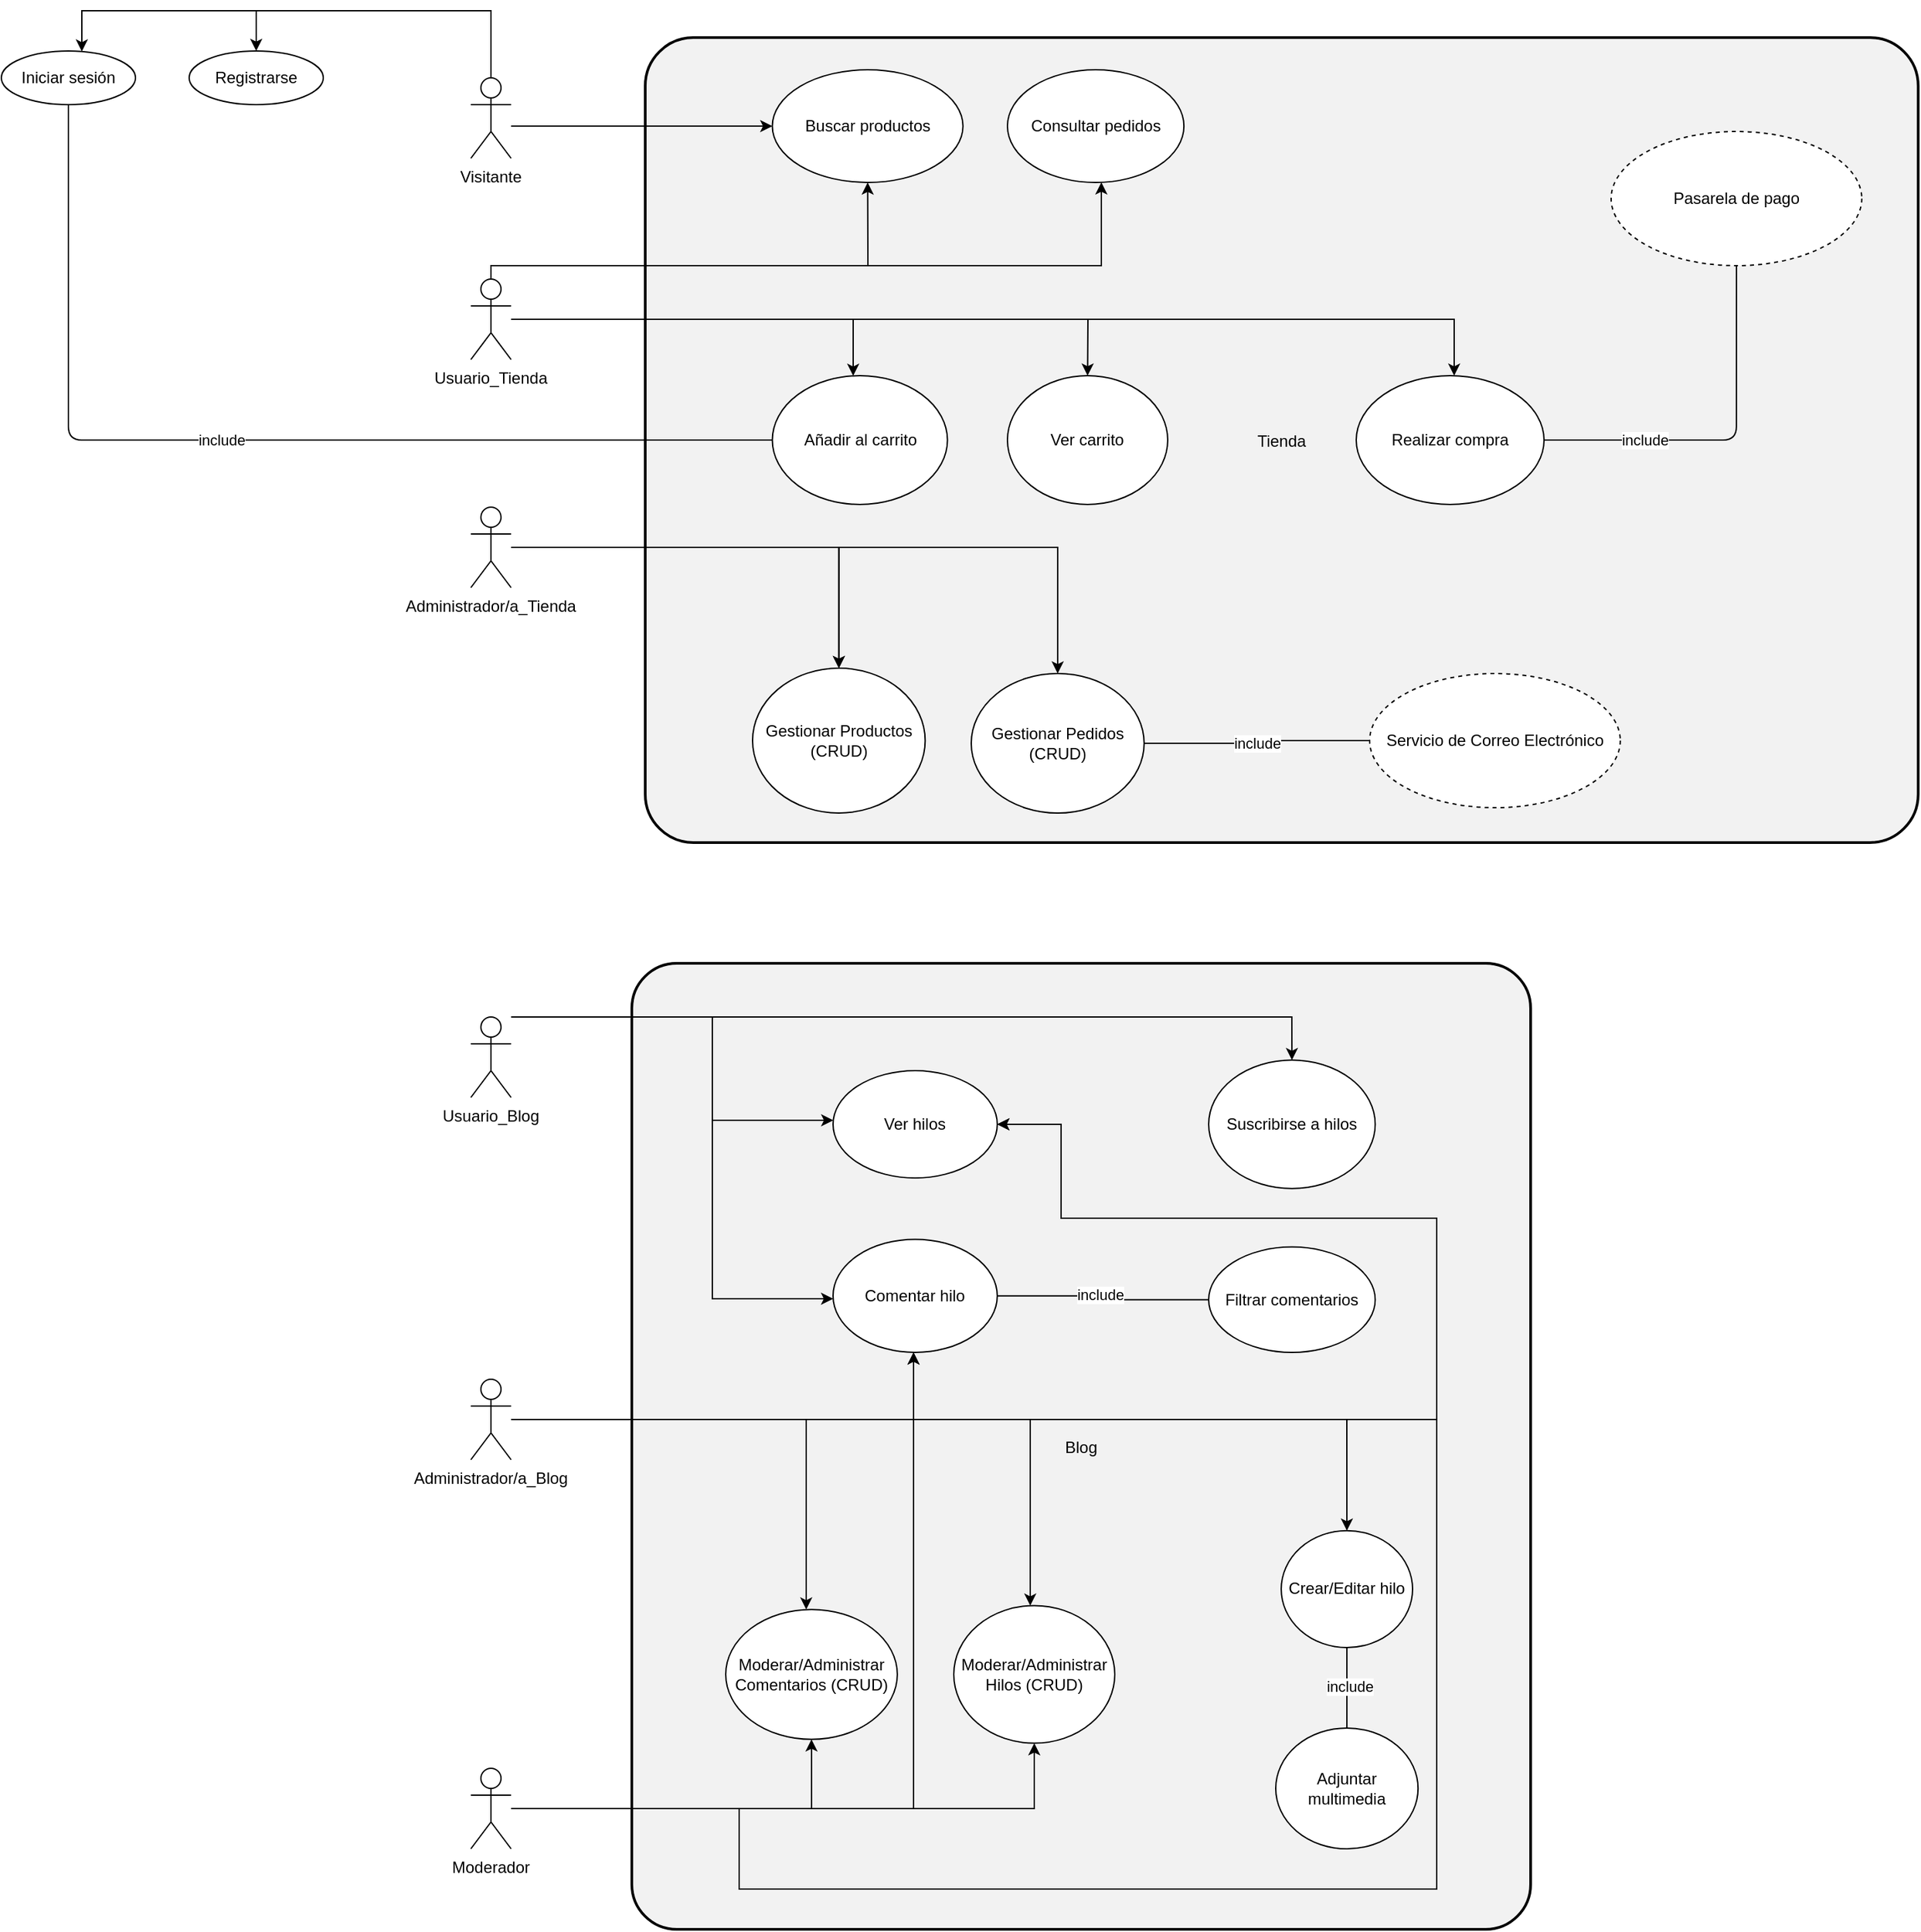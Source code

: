 <mxfile version="26.2.13">
  <diagram name="Diagrama de Casos de Uso" id="DjnuiK8PyyJzFfoakw95">
    <mxGraphModel dx="2567" dy="2061" grid="1" gridSize="10" guides="1" tooltips="1" connect="1" arrows="1" fold="1" page="1" pageScale="1" pageWidth="827" pageHeight="1169" math="0" shadow="0">
      <root>
        <mxCell id="0" />
        <mxCell id="1" parent="0" />
        <mxCell id="ZHeTGY5Y9q0UBsN3ZSBc-150" value="Visitante" style="shape=umlActor;verticalLabelPosition=bottom;verticalAlign=top;" vertex="1" parent="1">
          <mxGeometry x="40" y="-10" width="30" height="60" as="geometry" />
        </mxCell>
        <mxCell id="ZHeTGY5Y9q0UBsN3ZSBc-151" value="Usuario_Tienda" style="shape=umlActor;verticalLabelPosition=bottom;verticalAlign=top;" vertex="1" parent="1">
          <mxGeometry x="40" y="140" width="30" height="60" as="geometry" />
        </mxCell>
        <mxCell id="ZHeTGY5Y9q0UBsN3ZSBc-152" value="Moderador" style="shape=umlActor;verticalLabelPosition=bottom;verticalAlign=top;" vertex="1" parent="1">
          <mxGeometry x="40" y="1250" width="30" height="60" as="geometry" />
        </mxCell>
        <mxCell id="ZHeTGY5Y9q0UBsN3ZSBc-153" value="Administrador/a_Tienda" style="shape=umlActor;verticalLabelPosition=bottom;verticalAlign=top;" vertex="1" parent="1">
          <mxGeometry x="40" y="310" width="30" height="60" as="geometry" />
        </mxCell>
        <mxCell id="ZHeTGY5Y9q0UBsN3ZSBc-155" value="Registrarse" style="ellipse;whiteSpace=wrap;html=1;" vertex="1" parent="1">
          <mxGeometry x="-170" y="-30" width="100" height="40" as="geometry" />
        </mxCell>
        <mxCell id="ZHeTGY5Y9q0UBsN3ZSBc-156" value="Iniciar sesión" style="ellipse;whiteSpace=wrap;html=1;" vertex="1" parent="1">
          <mxGeometry x="-310" y="-30" width="100" height="40" as="geometry" />
        </mxCell>
        <mxCell id="ZHeTGY5Y9q0UBsN3ZSBc-157" value="Tienda" style="rounded=1;strokeWidth=2;fillColor=#f2f2f2;arcSize=6;" vertex="1" parent="1">
          <mxGeometry x="170" y="-40" width="948.89" height="600" as="geometry" />
        </mxCell>
        <mxCell id="ZHeTGY5Y9q0UBsN3ZSBc-158" value="Buscar productos" style="ellipse;whiteSpace=wrap;html=1;" vertex="1" parent="ZHeTGY5Y9q0UBsN3ZSBc-157">
          <mxGeometry x="94.737" y="24" width="142.105" height="84" as="geometry" />
        </mxCell>
        <mxCell id="ZHeTGY5Y9q0UBsN3ZSBc-159" value="Añadir al carrito" style="ellipse;whiteSpace=wrap;html=1;" vertex="1" parent="ZHeTGY5Y9q0UBsN3ZSBc-157">
          <mxGeometry x="94.74" y="252" width="130.53" height="96" as="geometry" />
        </mxCell>
        <mxCell id="ZHeTGY5Y9q0UBsN3ZSBc-160" value="Ver carrito" style="ellipse;whiteSpace=wrap;html=1;" vertex="1" parent="ZHeTGY5Y9q0UBsN3ZSBc-157">
          <mxGeometry x="270" y="252" width="119.47" height="96" as="geometry" />
        </mxCell>
        <mxCell id="ZHeTGY5Y9q0UBsN3ZSBc-161" value="Realizar compra" style="ellipse;whiteSpace=wrap;html=1;" vertex="1" parent="ZHeTGY5Y9q0UBsN3ZSBc-157">
          <mxGeometry x="530" y="252" width="140" height="96" as="geometry" />
        </mxCell>
        <mxCell id="ZHeTGY5Y9q0UBsN3ZSBc-162" value="Consultar pedidos" style="ellipse;whiteSpace=wrap;html=1;" vertex="1" parent="ZHeTGY5Y9q0UBsN3ZSBc-157">
          <mxGeometry x="270" y="24" width="131.57" height="84" as="geometry" />
        </mxCell>
        <mxCell id="ZHeTGY5Y9q0UBsN3ZSBc-163" value="Gestionar Productos (CRUD)" style="ellipse;whiteSpace=wrap;html=1;" vertex="1" parent="ZHeTGY5Y9q0UBsN3ZSBc-157">
          <mxGeometry x="80" y="470" width="128.68" height="108" as="geometry" />
        </mxCell>
        <mxCell id="ZHeTGY5Y9q0UBsN3ZSBc-165" value="Pasarela de pago" style="ellipse;dashed=1;whiteSpace=wrap;html=1;" vertex="1" parent="ZHeTGY5Y9q0UBsN3ZSBc-157">
          <mxGeometry x="720.002" y="70.0" width="186.842" height="100" as="geometry" />
        </mxCell>
        <mxCell id="ZHeTGY5Y9q0UBsN3ZSBc-166" value="Servicio de Correo Electrónico" style="ellipse;dashed=1;whiteSpace=wrap;html=1;" vertex="1" parent="ZHeTGY5Y9q0UBsN3ZSBc-157">
          <mxGeometry x="540.002" y="474.0" width="186.842" height="100" as="geometry" />
        </mxCell>
        <mxCell id="ZHeTGY5Y9q0UBsN3ZSBc-164" value="Gestionar Pedidos (CRUD)" style="ellipse;whiteSpace=wrap;html=1;" vertex="1" parent="ZHeTGY5Y9q0UBsN3ZSBc-157">
          <mxGeometry x="243" y="473.994" width="128.89" height="104.004" as="geometry" />
        </mxCell>
        <mxCell id="ZHeTGY5Y9q0UBsN3ZSBc-198" value="include" style="edgeStyle=orthogonalEdgeStyle;jettySize=auto;html=1;endArrow=none;startArrow=none;edgeLabelBackground=1;" edge="1" parent="ZHeTGY5Y9q0UBsN3ZSBc-157" source="ZHeTGY5Y9q0UBsN3ZSBc-164" target="ZHeTGY5Y9q0UBsN3ZSBc-166">
          <mxGeometry x="-0.012" relative="1" as="geometry">
            <mxPoint as="offset" />
          </mxGeometry>
        </mxCell>
        <mxCell id="ZHeTGY5Y9q0UBsN3ZSBc-167" value="Blog" style="rounded=1;strokeWidth=2;fillColor=#f2f2f2;arcSize=5;" vertex="1" parent="1">
          <mxGeometry x="160" y="650" width="670" height="720" as="geometry" />
        </mxCell>
        <mxCell id="ZHeTGY5Y9q0UBsN3ZSBc-168" value="Ver hilos" style="ellipse;whiteSpace=wrap;html=1;" vertex="1" parent="ZHeTGY5Y9q0UBsN3ZSBc-167">
          <mxGeometry x="150.002" y="79.99" width="122.412" height="80" as="geometry" />
        </mxCell>
        <mxCell id="ZHeTGY5Y9q0UBsN3ZSBc-169" value="Suscribirse a hilos" style="ellipse;whiteSpace=wrap;html=1;" vertex="1" parent="ZHeTGY5Y9q0UBsN3ZSBc-167">
          <mxGeometry x="430.003" y="72.14" width="124.15" height="95.71" as="geometry" />
        </mxCell>
        <mxCell id="ZHeTGY5Y9q0UBsN3ZSBc-171" value="Filtrar comentarios" style="ellipse;whiteSpace=wrap;html=1;" vertex="1" parent="ZHeTGY5Y9q0UBsN3ZSBc-167">
          <mxGeometry x="430.003" y="211.43" width="124.15" height="78.57" as="geometry" />
        </mxCell>
        <mxCell id="ZHeTGY5Y9q0UBsN3ZSBc-172" value="Crear/Editar hilo" style="ellipse;whiteSpace=wrap;html=1;" vertex="1" parent="ZHeTGY5Y9q0UBsN3ZSBc-167">
          <mxGeometry x="484.08" y="422.86" width="97.93" height="87.14" as="geometry" />
        </mxCell>
        <mxCell id="ZHeTGY5Y9q0UBsN3ZSBc-173" value="Adjuntar multimedia" style="ellipse;whiteSpace=wrap;html=1;" vertex="1" parent="ZHeTGY5Y9q0UBsN3ZSBc-167">
          <mxGeometry x="480" y="570" width="106.09" height="90" as="geometry" />
        </mxCell>
        <mxCell id="ZHeTGY5Y9q0UBsN3ZSBc-174" value="Moderar/Administrar Comentarios (CRUD)" style="ellipse;whiteSpace=wrap;html=1;" vertex="1" parent="ZHeTGY5Y9q0UBsN3ZSBc-167">
          <mxGeometry x="70" y="481.57" width="127.9" height="96.86" as="geometry" />
        </mxCell>
        <mxCell id="ZHeTGY5Y9q0UBsN3ZSBc-170" value="Comentar hilo" style="ellipse;whiteSpace=wrap;html=1;" vertex="1" parent="ZHeTGY5Y9q0UBsN3ZSBc-167">
          <mxGeometry x="150" y="205.71" width="122.41" height="84.29" as="geometry" />
        </mxCell>
        <mxCell id="ZHeTGY5Y9q0UBsN3ZSBc-199" value="include" style="edgeStyle=orthogonalEdgeStyle;jettySize=auto;html=1;endArrow=none;startArrow=none;edgeLabelBackground=1;" edge="1" parent="ZHeTGY5Y9q0UBsN3ZSBc-167" source="ZHeTGY5Y9q0UBsN3ZSBc-170" target="ZHeTGY5Y9q0UBsN3ZSBc-171">
          <mxGeometry x="-0.038" y="1" relative="1" as="geometry">
            <mxPoint as="offset" />
          </mxGeometry>
        </mxCell>
        <mxCell id="ZHeTGY5Y9q0UBsN3ZSBc-175" value="Moderar/Administrar Hilos (CRUD)" style="ellipse;whiteSpace=wrap;html=1;" vertex="1" parent="ZHeTGY5Y9q0UBsN3ZSBc-167">
          <mxGeometry x="240" y="478.71" width="120" height="102.57" as="geometry" />
        </mxCell>
        <mxCell id="ZHeTGY5Y9q0UBsN3ZSBc-176" style="edgeStyle=orthogonalEdgeStyle;rounded=0;html=1;" edge="1" parent="1" source="ZHeTGY5Y9q0UBsN3ZSBc-150" target="ZHeTGY5Y9q0UBsN3ZSBc-158">
          <mxGeometry relative="1" as="geometry">
            <Array as="points">
              <mxPoint x="170" y="26" />
              <mxPoint x="170" y="26" />
            </Array>
          </mxGeometry>
        </mxCell>
        <mxCell id="ZHeTGY5Y9q0UBsN3ZSBc-177" style="edgeStyle=orthogonalEdgeStyle;rounded=0;html=1;" edge="1" parent="1" source="ZHeTGY5Y9q0UBsN3ZSBc-150" target="ZHeTGY5Y9q0UBsN3ZSBc-155">
          <mxGeometry relative="1" as="geometry">
            <Array as="points">
              <mxPoint x="55" y="-60" />
              <mxPoint x="-120" y="-60" />
            </Array>
          </mxGeometry>
        </mxCell>
        <mxCell id="ZHeTGY5Y9q0UBsN3ZSBc-178" style="edgeStyle=orthogonalEdgeStyle;rounded=0;html=1;" edge="1" parent="1" source="ZHeTGY5Y9q0UBsN3ZSBc-150" target="ZHeTGY5Y9q0UBsN3ZSBc-156">
          <mxGeometry relative="1" as="geometry">
            <Array as="points">
              <mxPoint x="55" y="-60" />
              <mxPoint x="-250" y="-60" />
            </Array>
          </mxGeometry>
        </mxCell>
        <mxCell id="ZHeTGY5Y9q0UBsN3ZSBc-179" style="edgeStyle=orthogonalEdgeStyle;rounded=0;html=1;" edge="1" parent="1" source="ZHeTGY5Y9q0UBsN3ZSBc-151" target="ZHeTGY5Y9q0UBsN3ZSBc-158">
          <mxGeometry relative="1" as="geometry">
            <Array as="points">
              <mxPoint x="55" y="130" />
              <mxPoint x="336" y="130" />
            </Array>
          </mxGeometry>
        </mxCell>
        <mxCell id="ZHeTGY5Y9q0UBsN3ZSBc-180" style="edgeStyle=orthogonalEdgeStyle;rounded=0;html=1;" edge="1" parent="1" source="ZHeTGY5Y9q0UBsN3ZSBc-151" target="ZHeTGY5Y9q0UBsN3ZSBc-159">
          <mxGeometry relative="1" as="geometry">
            <Array as="points">
              <mxPoint x="325" y="170" />
            </Array>
          </mxGeometry>
        </mxCell>
        <mxCell id="ZHeTGY5Y9q0UBsN3ZSBc-181" style="edgeStyle=orthogonalEdgeStyle;rounded=0;html=1;" edge="1" parent="1" source="ZHeTGY5Y9q0UBsN3ZSBc-151" target="ZHeTGY5Y9q0UBsN3ZSBc-160">
          <mxGeometry relative="1" as="geometry">
            <Array as="points">
              <mxPoint x="500" y="170" />
            </Array>
          </mxGeometry>
        </mxCell>
        <mxCell id="ZHeTGY5Y9q0UBsN3ZSBc-182" style="edgeStyle=orthogonalEdgeStyle;rounded=0;html=1;" edge="1" parent="1" source="ZHeTGY5Y9q0UBsN3ZSBc-151" target="ZHeTGY5Y9q0UBsN3ZSBc-161">
          <mxGeometry relative="1" as="geometry">
            <Array as="points">
              <mxPoint x="773" y="170" />
            </Array>
          </mxGeometry>
        </mxCell>
        <mxCell id="ZHeTGY5Y9q0UBsN3ZSBc-183" style="edgeStyle=orthogonalEdgeStyle;rounded=0;html=1;" edge="1" parent="1" source="ZHeTGY5Y9q0UBsN3ZSBc-151" target="ZHeTGY5Y9q0UBsN3ZSBc-162">
          <mxGeometry relative="1" as="geometry">
            <Array as="points">
              <mxPoint x="55" y="130" />
              <mxPoint x="510" y="130" />
            </Array>
          </mxGeometry>
        </mxCell>
        <mxCell id="ZHeTGY5Y9q0UBsN3ZSBc-184" style="edgeStyle=orthogonalEdgeStyle;rounded=0;html=1;" edge="1" parent="1" source="ZHeTGY5Y9q0UBsN3ZSBc-204" target="ZHeTGY5Y9q0UBsN3ZSBc-168">
          <mxGeometry relative="1" as="geometry">
            <mxPoint x="110" y="570" as="sourcePoint" />
            <Array as="points">
              <mxPoint x="220" y="690" />
              <mxPoint x="220" y="767" />
            </Array>
          </mxGeometry>
        </mxCell>
        <mxCell id="ZHeTGY5Y9q0UBsN3ZSBc-185" style="edgeStyle=orthogonalEdgeStyle;rounded=0;html=1;" edge="1" parent="1" source="ZHeTGY5Y9q0UBsN3ZSBc-204" target="ZHeTGY5Y9q0UBsN3ZSBc-169">
          <mxGeometry relative="1" as="geometry">
            <Array as="points">
              <mxPoint x="652" y="690" />
            </Array>
          </mxGeometry>
        </mxCell>
        <mxCell id="ZHeTGY5Y9q0UBsN3ZSBc-187" style="edgeStyle=orthogonalEdgeStyle;rounded=0;html=1;" edge="1" parent="1" source="ZHeTGY5Y9q0UBsN3ZSBc-152" target="ZHeTGY5Y9q0UBsN3ZSBc-174">
          <mxGeometry relative="1" as="geometry" />
        </mxCell>
        <mxCell id="ZHeTGY5Y9q0UBsN3ZSBc-188" style="edgeStyle=orthogonalEdgeStyle;rounded=0;html=1;" edge="1" parent="1" source="ZHeTGY5Y9q0UBsN3ZSBc-153" target="ZHeTGY5Y9q0UBsN3ZSBc-163">
          <mxGeometry relative="1" as="geometry" />
        </mxCell>
        <mxCell id="ZHeTGY5Y9q0UBsN3ZSBc-189" style="edgeStyle=orthogonalEdgeStyle;rounded=0;html=1;" edge="1" parent="1" source="ZHeTGY5Y9q0UBsN3ZSBc-153" target="ZHeTGY5Y9q0UBsN3ZSBc-164">
          <mxGeometry relative="1" as="geometry" />
        </mxCell>
        <mxCell id="ZHeTGY5Y9q0UBsN3ZSBc-192" style="edgeStyle=orthogonalEdgeStyle;rounded=0;html=1;" edge="1" parent="1" source="ZHeTGY5Y9q0UBsN3ZSBc-153" target="ZHeTGY5Y9q0UBsN3ZSBc-163">
          <mxGeometry relative="1" as="geometry">
            <mxPoint x="540" y="569.5" as="sourcePoint" />
            <mxPoint x="1065.778" y="111.5" as="targetPoint" />
          </mxGeometry>
        </mxCell>
        <mxCell id="ZHeTGY5Y9q0UBsN3ZSBc-196" value="include" style="edgeStyle=orthogonalEdgeStyle;jettySize=auto;html=1;endArrow=none;startArrow=none;edgeLabelBackground=1;" edge="1" parent="1" source="ZHeTGY5Y9q0UBsN3ZSBc-159" target="ZHeTGY5Y9q0UBsN3ZSBc-156">
          <mxGeometry x="0.06" relative="1" as="geometry">
            <mxPoint as="offset" />
            <Array as="points">
              <mxPoint x="-260" y="260" />
            </Array>
          </mxGeometry>
        </mxCell>
        <mxCell id="ZHeTGY5Y9q0UBsN3ZSBc-197" value="include" style="edgeStyle=orthogonalEdgeStyle;jettySize=auto;html=1;endArrow=none;startArrow=none;edgeLabelBackground=1;" edge="1" parent="1" source="ZHeTGY5Y9q0UBsN3ZSBc-161" target="ZHeTGY5Y9q0UBsN3ZSBc-165">
          <mxGeometry x="-0.451" relative="1" as="geometry">
            <mxPoint as="offset" />
          </mxGeometry>
        </mxCell>
        <mxCell id="ZHeTGY5Y9q0UBsN3ZSBc-200" value="include" style="edgeStyle=orthogonalEdgeStyle;jettySize=auto;html=1;endArrow=none;startArrow=none;edgeLabelBackground=1;" edge="1" parent="1" source="ZHeTGY5Y9q0UBsN3ZSBc-172" target="ZHeTGY5Y9q0UBsN3ZSBc-173">
          <mxGeometry x="-0.025" y="2" relative="1" as="geometry">
            <mxPoint as="offset" />
          </mxGeometry>
        </mxCell>
        <mxCell id="ZHeTGY5Y9q0UBsN3ZSBc-203" value="Administrador/a_Blog" style="shape=umlActor;verticalLabelPosition=bottom;verticalAlign=top;" vertex="1" parent="1">
          <mxGeometry x="40" y="960" width="30" height="60" as="geometry" />
        </mxCell>
        <mxCell id="ZHeTGY5Y9q0UBsN3ZSBc-204" value="Usuario_Blog" style="shape=umlActor;verticalLabelPosition=bottom;verticalAlign=top;" vertex="1" parent="1">
          <mxGeometry x="40" y="690" width="30" height="60" as="geometry" />
        </mxCell>
        <mxCell id="ZHeTGY5Y9q0UBsN3ZSBc-186" style="edgeStyle=orthogonalEdgeStyle;rounded=0;html=1;" edge="1" parent="1" source="ZHeTGY5Y9q0UBsN3ZSBc-204" target="ZHeTGY5Y9q0UBsN3ZSBc-170">
          <mxGeometry relative="1" as="geometry">
            <mxPoint x="68" y="690.0" as="sourcePoint" />
            <mxPoint x="413.422" y="1394.667" as="targetPoint" />
            <Array as="points">
              <mxPoint x="220" y="690" />
              <mxPoint x="220" y="900" />
            </Array>
          </mxGeometry>
        </mxCell>
        <mxCell id="ZHeTGY5Y9q0UBsN3ZSBc-205" value="" style="edgeStyle=orthogonalEdgeStyle;rounded=0;html=1;" edge="1" parent="1" source="ZHeTGY5Y9q0UBsN3ZSBc-203" target="ZHeTGY5Y9q0UBsN3ZSBc-170">
          <mxGeometry relative="1" as="geometry">
            <mxPoint x="70" y="880" as="sourcePoint" />
            <mxPoint x="999" y="944" as="targetPoint" />
            <Array as="points">
              <mxPoint x="370" y="990" />
            </Array>
          </mxGeometry>
        </mxCell>
        <mxCell id="ZHeTGY5Y9q0UBsN3ZSBc-191" style="edgeStyle=orthogonalEdgeStyle;rounded=0;html=1;" edge="1" parent="1" source="ZHeTGY5Y9q0UBsN3ZSBc-203" target="ZHeTGY5Y9q0UBsN3ZSBc-174">
          <mxGeometry relative="1" as="geometry">
            <mxPoint x="90" y="1040" as="sourcePoint" />
            <mxPoint x="909.778" y="1056.947" as="targetPoint" />
            <Array as="points">
              <mxPoint x="290" y="990" />
            </Array>
          </mxGeometry>
        </mxCell>
        <mxCell id="ZHeTGY5Y9q0UBsN3ZSBc-190" style="edgeStyle=orthogonalEdgeStyle;rounded=0;html=1;" edge="1" parent="1" source="ZHeTGY5Y9q0UBsN3ZSBc-203" target="ZHeTGY5Y9q0UBsN3ZSBc-175">
          <mxGeometry relative="1" as="geometry">
            <mxPoint x="70" y="1020" as="sourcePoint" />
            <mxPoint x="999.244" y="1184" as="targetPoint" />
            <Array as="points">
              <mxPoint x="457" y="990" />
            </Array>
          </mxGeometry>
        </mxCell>
        <mxCell id="ZHeTGY5Y9q0UBsN3ZSBc-206" style="edgeStyle=orthogonalEdgeStyle;rounded=0;html=1;" edge="1" parent="1" source="ZHeTGY5Y9q0UBsN3ZSBc-203" target="ZHeTGY5Y9q0UBsN3ZSBc-172">
          <mxGeometry relative="1" as="geometry">
            <mxPoint x="80" y="1267.143" as="sourcePoint" />
            <mxPoint x="395" y="1198.571" as="targetPoint" />
            <Array as="points">
              <mxPoint x="693" y="990" />
            </Array>
          </mxGeometry>
        </mxCell>
        <mxCell id="ZHeTGY5Y9q0UBsN3ZSBc-209" style="edgeStyle=orthogonalEdgeStyle;rounded=0;html=1;" edge="1" parent="1" source="ZHeTGY5Y9q0UBsN3ZSBc-152" target="ZHeTGY5Y9q0UBsN3ZSBc-175">
          <mxGeometry relative="1" as="geometry">
            <mxPoint x="200" y="1312" as="sourcePoint" />
            <mxPoint x="432" y="1260" as="targetPoint" />
          </mxGeometry>
        </mxCell>
        <mxCell id="ZHeTGY5Y9q0UBsN3ZSBc-210" style="edgeStyle=orthogonalEdgeStyle;rounded=0;html=1;" edge="1" parent="1" source="ZHeTGY5Y9q0UBsN3ZSBc-152" target="ZHeTGY5Y9q0UBsN3ZSBc-170">
          <mxGeometry relative="1" as="geometry">
            <mxPoint x="100" y="1310" as="sourcePoint" />
            <mxPoint x="470" y="1241" as="targetPoint" />
            <Array as="points">
              <mxPoint x="370" y="1280" />
            </Array>
          </mxGeometry>
        </mxCell>
        <mxCell id="ZHeTGY5Y9q0UBsN3ZSBc-211" style="edgeStyle=orthogonalEdgeStyle;rounded=0;html=1;" edge="1" parent="1" source="ZHeTGY5Y9q0UBsN3ZSBc-203" target="ZHeTGY5Y9q0UBsN3ZSBc-168">
          <mxGeometry relative="1" as="geometry">
            <mxPoint x="100" y="910" as="sourcePoint" />
            <mxPoint x="890" y="920" as="targetPoint" />
            <Array as="points">
              <mxPoint x="760" y="990" />
              <mxPoint x="760" y="840" />
              <mxPoint x="480" y="840" />
              <mxPoint x="480" y="770" />
            </Array>
          </mxGeometry>
        </mxCell>
        <mxCell id="ZHeTGY5Y9q0UBsN3ZSBc-212" style="edgeStyle=orthogonalEdgeStyle;rounded=0;html=1;" edge="1" parent="1" source="ZHeTGY5Y9q0UBsN3ZSBc-152" target="ZHeTGY5Y9q0UBsN3ZSBc-168">
          <mxGeometry relative="1" as="geometry">
            <mxPoint x="80" y="1290" as="sourcePoint" />
            <mxPoint x="381" y="950" as="targetPoint" />
            <Array as="points">
              <mxPoint x="240" y="1280" />
              <mxPoint x="240" y="1340" />
              <mxPoint x="760" y="1340" />
              <mxPoint x="760" y="840" />
              <mxPoint x="480" y="840" />
              <mxPoint x="480" y="770" />
            </Array>
          </mxGeometry>
        </mxCell>
      </root>
    </mxGraphModel>
  </diagram>
</mxfile>
